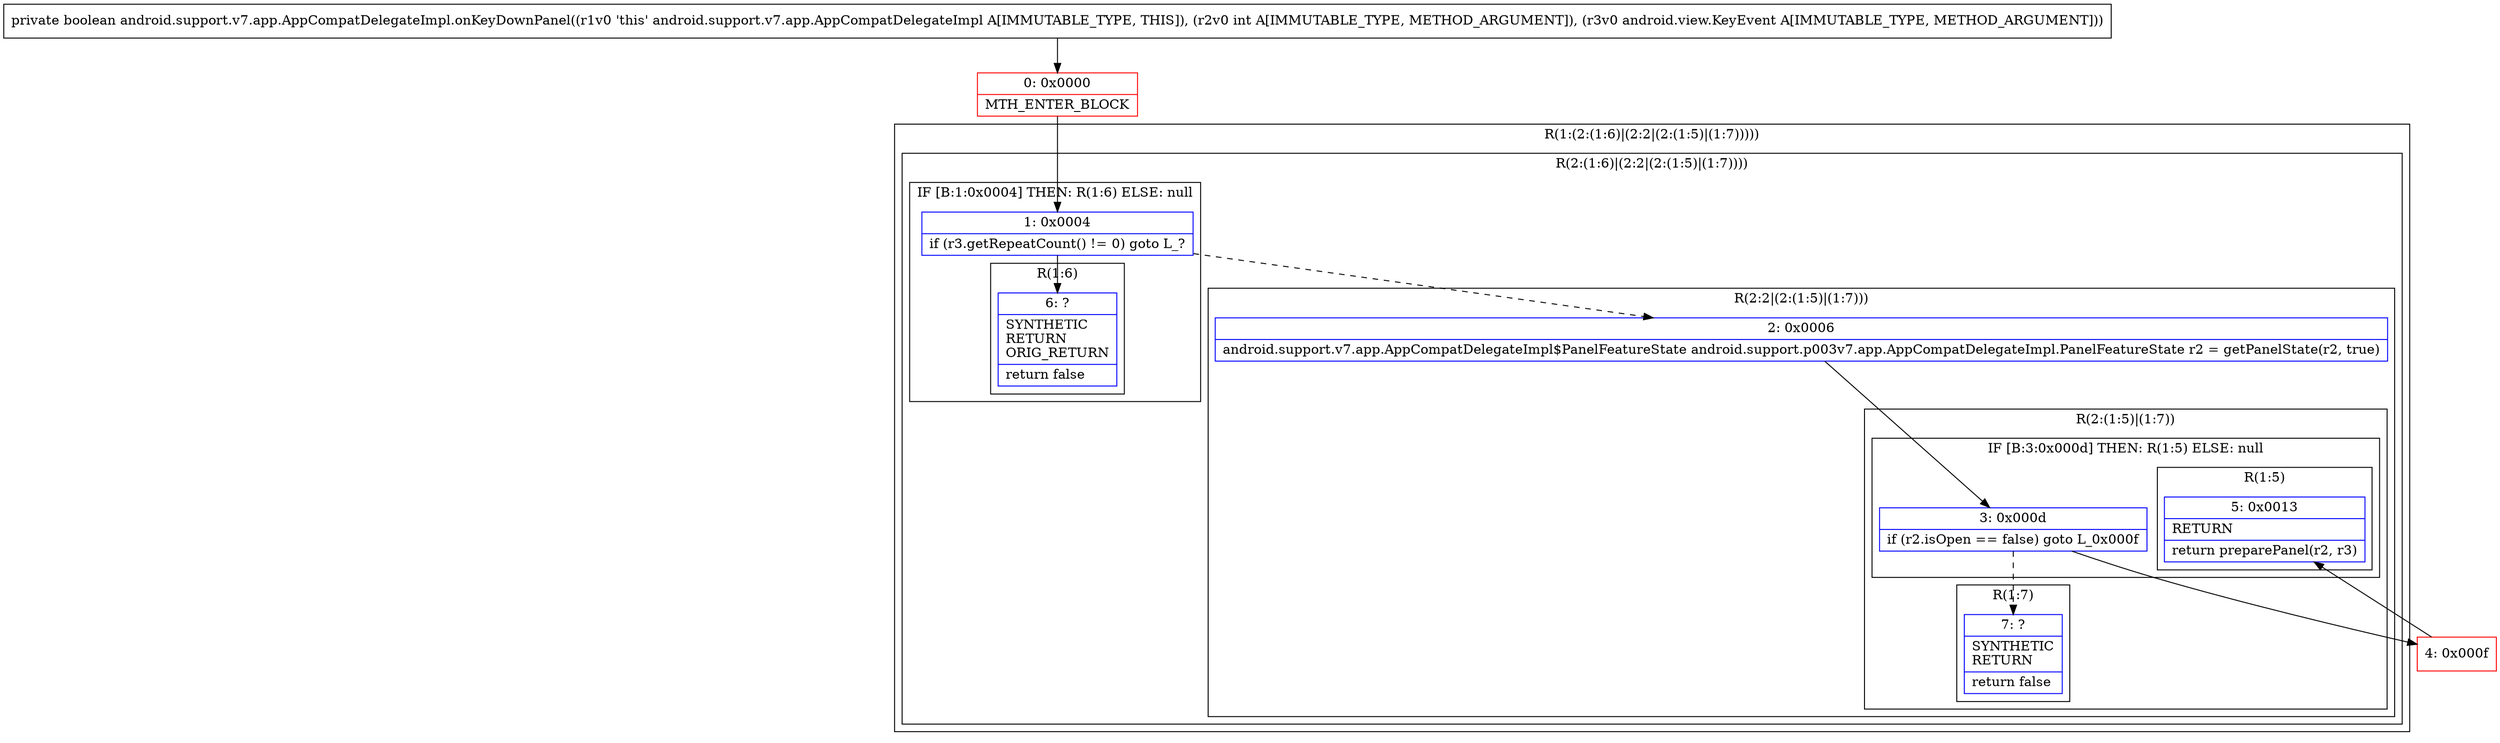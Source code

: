 digraph "CFG forandroid.support.v7.app.AppCompatDelegateImpl.onKeyDownPanel(ILandroid\/view\/KeyEvent;)Z" {
subgraph cluster_Region_1947175274 {
label = "R(1:(2:(1:6)|(2:2|(2:(1:5)|(1:7)))))";
node [shape=record,color=blue];
subgraph cluster_Region_655902282 {
label = "R(2:(1:6)|(2:2|(2:(1:5)|(1:7))))";
node [shape=record,color=blue];
subgraph cluster_IfRegion_1551600324 {
label = "IF [B:1:0x0004] THEN: R(1:6) ELSE: null";
node [shape=record,color=blue];
Node_1 [shape=record,label="{1\:\ 0x0004|if (r3.getRepeatCount() != 0) goto L_?\l}"];
subgraph cluster_Region_522833302 {
label = "R(1:6)";
node [shape=record,color=blue];
Node_6 [shape=record,label="{6\:\ ?|SYNTHETIC\lRETURN\lORIG_RETURN\l|return false\l}"];
}
}
subgraph cluster_Region_1266599849 {
label = "R(2:2|(2:(1:5)|(1:7)))";
node [shape=record,color=blue];
Node_2 [shape=record,label="{2\:\ 0x0006|android.support.v7.app.AppCompatDelegateImpl$PanelFeatureState android.support.p003v7.app.AppCompatDelegateImpl.PanelFeatureState r2 = getPanelState(r2, true)\l}"];
subgraph cluster_Region_392512448 {
label = "R(2:(1:5)|(1:7))";
node [shape=record,color=blue];
subgraph cluster_IfRegion_1501856097 {
label = "IF [B:3:0x000d] THEN: R(1:5) ELSE: null";
node [shape=record,color=blue];
Node_3 [shape=record,label="{3\:\ 0x000d|if (r2.isOpen == false) goto L_0x000f\l}"];
subgraph cluster_Region_1168612627 {
label = "R(1:5)";
node [shape=record,color=blue];
Node_5 [shape=record,label="{5\:\ 0x0013|RETURN\l|return preparePanel(r2, r3)\l}"];
}
}
subgraph cluster_Region_1915383152 {
label = "R(1:7)";
node [shape=record,color=blue];
Node_7 [shape=record,label="{7\:\ ?|SYNTHETIC\lRETURN\l|return false\l}"];
}
}
}
}
}
Node_0 [shape=record,color=red,label="{0\:\ 0x0000|MTH_ENTER_BLOCK\l}"];
Node_4 [shape=record,color=red,label="{4\:\ 0x000f}"];
MethodNode[shape=record,label="{private boolean android.support.v7.app.AppCompatDelegateImpl.onKeyDownPanel((r1v0 'this' android.support.v7.app.AppCompatDelegateImpl A[IMMUTABLE_TYPE, THIS]), (r2v0 int A[IMMUTABLE_TYPE, METHOD_ARGUMENT]), (r3v0 android.view.KeyEvent A[IMMUTABLE_TYPE, METHOD_ARGUMENT])) }"];
MethodNode -> Node_0;
Node_1 -> Node_2[style=dashed];
Node_1 -> Node_6;
Node_2 -> Node_3;
Node_3 -> Node_4;
Node_3 -> Node_7[style=dashed];
Node_0 -> Node_1;
Node_4 -> Node_5;
}

